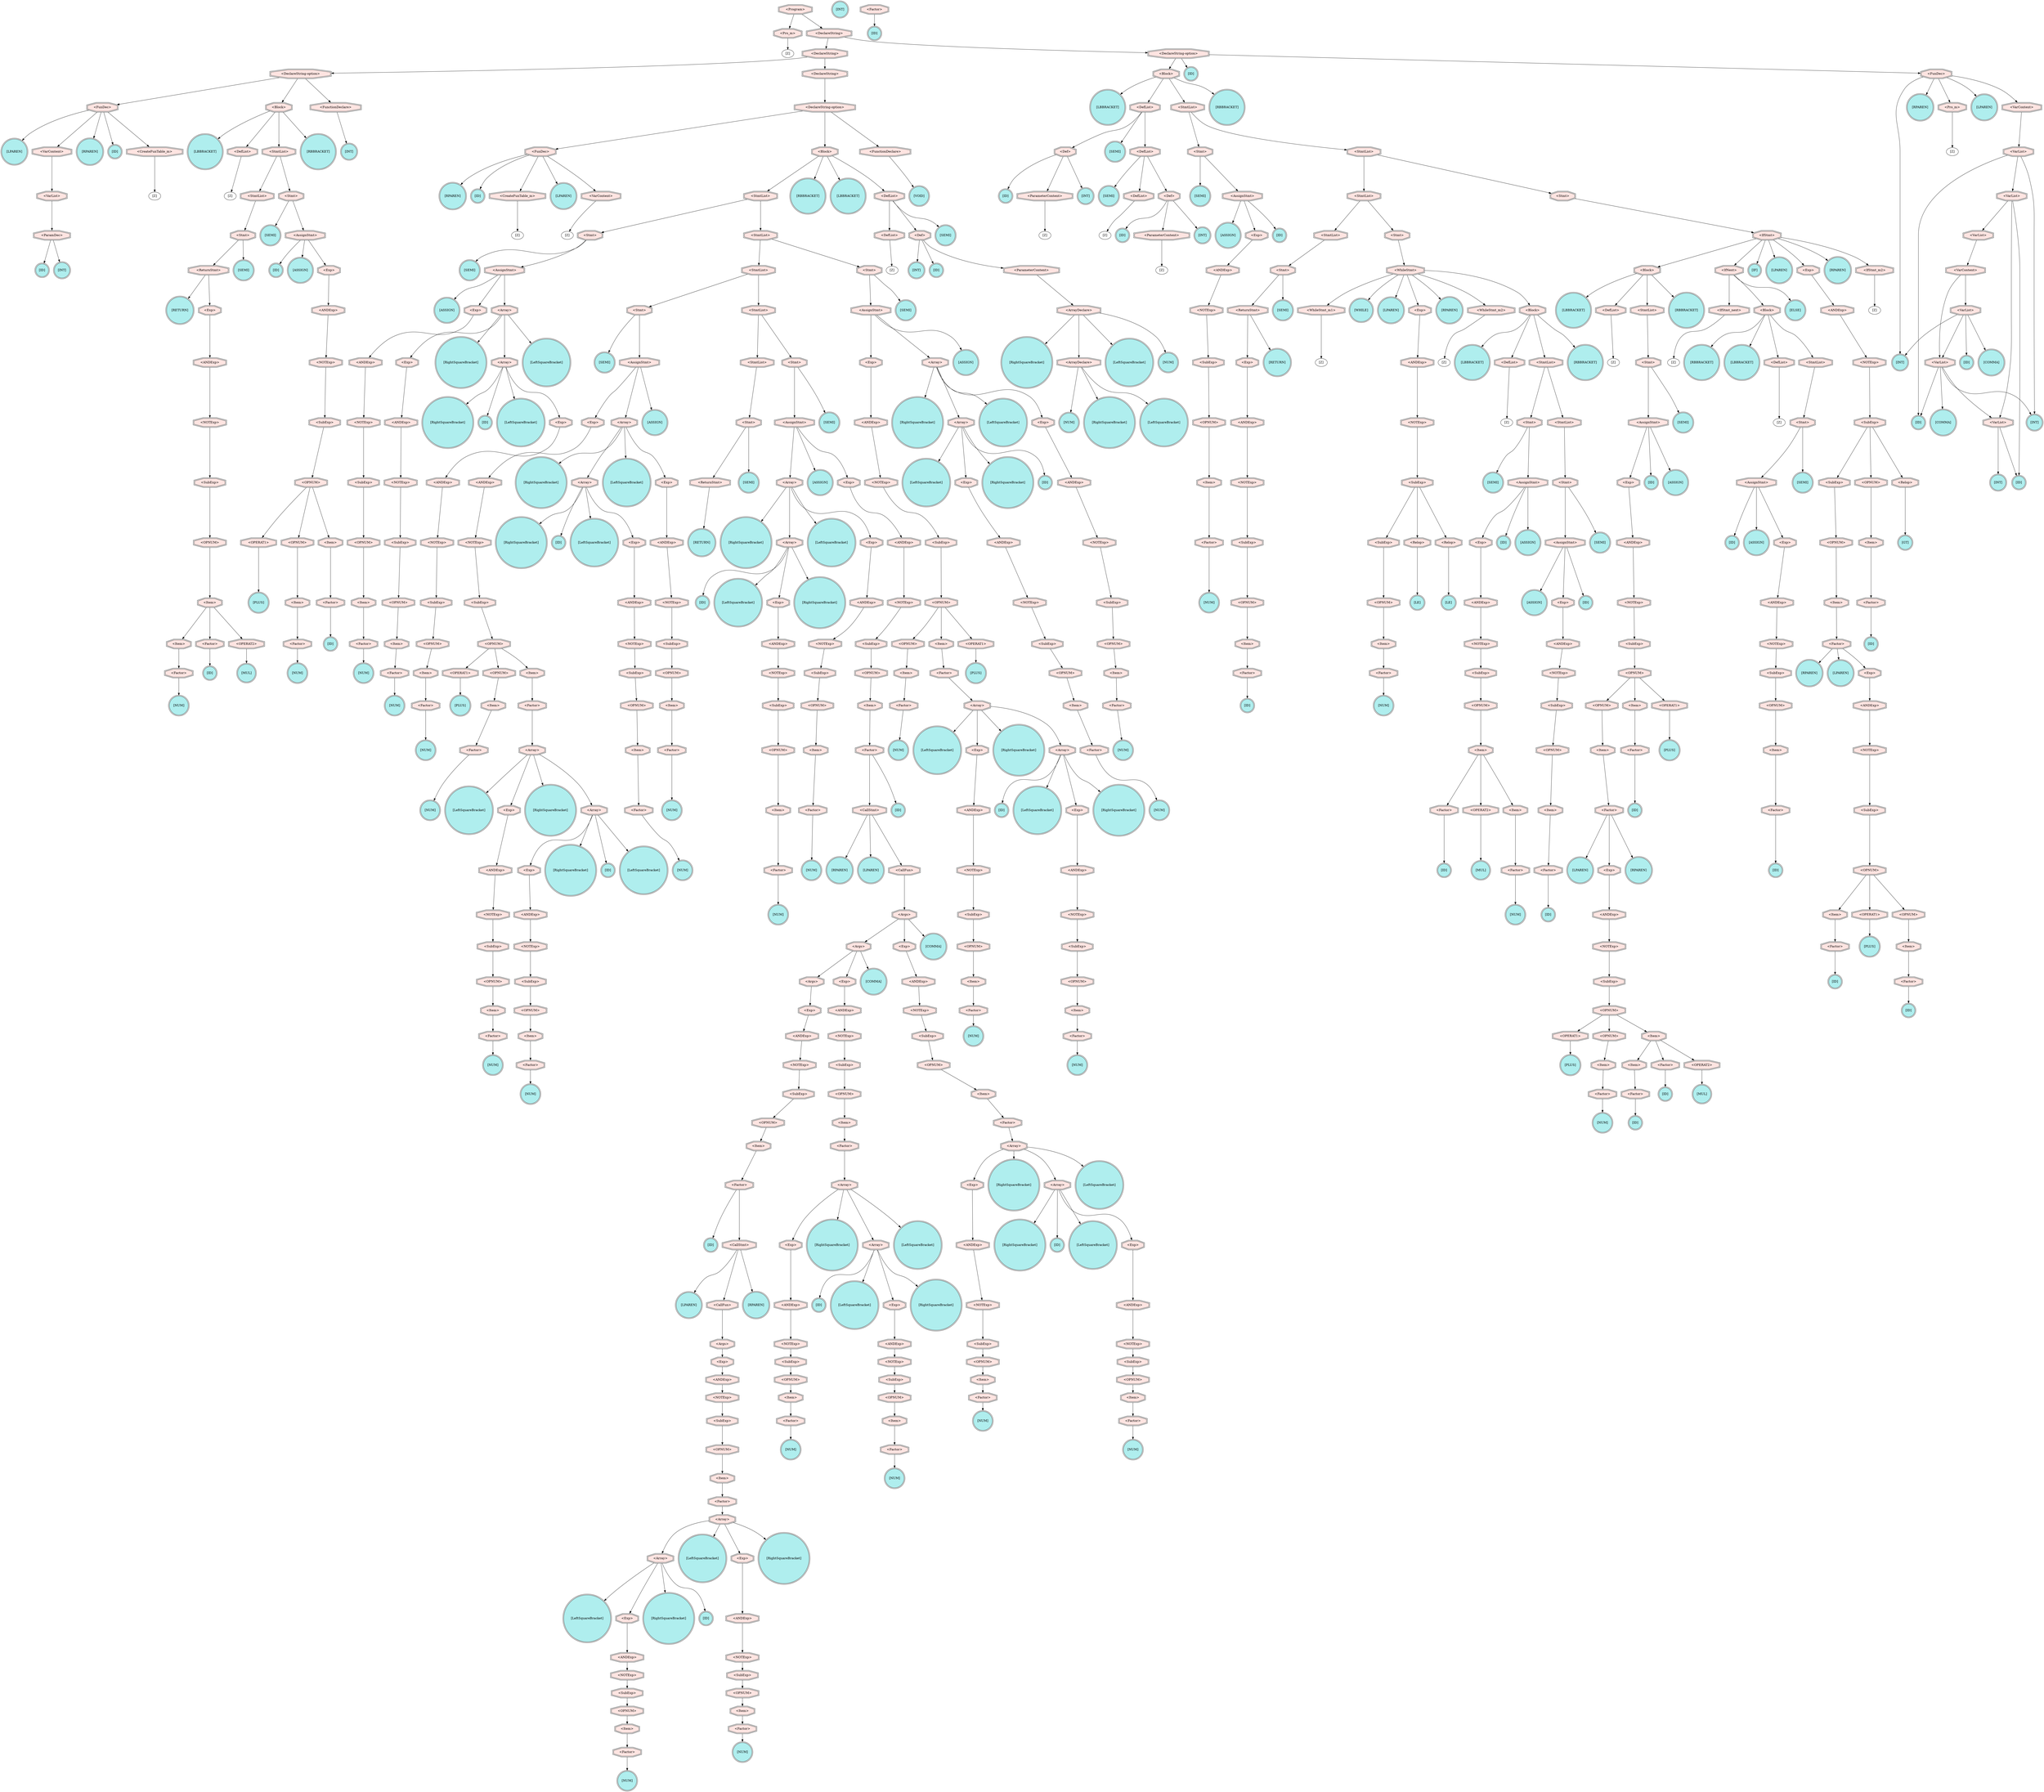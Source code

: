 digraph tree { 
v0[label="<Pro_m>",fillcolor=mistyrose,shape=doubleoctagon,style=filled];
e1[label="[Z]"];
v0-> e1;
v1[label="[INT]",fillcolor=paleturquoise,shape=doublecircle,style=filled];
v2[label="[ID]",fillcolor=paleturquoise,shape=doublecircle,style=filled];
v3[label="<Pro_m>",fillcolor=mistyrose,shape=doubleoctagon,style=filled];
e4[label="[Z]"];
v3-> e4;
v4[label="[LPAREN]",fillcolor=paleturquoise,shape=doublecircle,style=filled];
v5[label="[INT]",fillcolor=paleturquoise,shape=doublecircle,style=filled];
v6[label="[ID]",fillcolor=paleturquoise,shape=doublecircle,style=filled];
v7[label="[COMMA]",fillcolor=paleturquoise,shape=doublecircle,style=filled];
v8[label="[INT]",fillcolor=paleturquoise,shape=doublecircle,style=filled];
v9[label="[ID]",fillcolor=paleturquoise,shape=doublecircle,style=filled];
v10[label="[COMMA]",fillcolor=paleturquoise,shape=doublecircle,style=filled];
v11[label="[INT]",fillcolor=paleturquoise,shape=doublecircle,style=filled];
v12[label="[ID]",fillcolor=paleturquoise,shape=doublecircle,style=filled];
v13[label="<VarList>",fillcolor=mistyrose,shape=doubleoctagon,style=filled];
v13 -> v12;
v13 -> v11;
v14[label="<VarList>",fillcolor=mistyrose,shape=doubleoctagon,style=filled];
v14 -> v13;
v14 -> v10;
v14 -> v9;
v14 -> v8;
v15[label="<VarList>",fillcolor=mistyrose,shape=doubleoctagon,style=filled];
v15 -> v14;
v15 -> v7;
v15 -> v6;
v15 -> v5;
v16[label="<VarContent>",fillcolor=mistyrose,shape=doubleoctagon,style=filled];
v16 -> v15;
v16 -> v14;
v17[label="<VarList>",fillcolor=mistyrose,shape=doubleoctagon,style=filled];
v17 -> v16;
v18[label="<VarList>",fillcolor=mistyrose,shape=doubleoctagon,style=filled];
v18 -> v17;
v18 -> v13;
v18 -> v12;
v19[label="<VarList>",fillcolor=mistyrose,shape=doubleoctagon,style=filled];
v19 -> v18;
v19 -> v9;
v19 -> v8;
v20[label="<VarContent>",fillcolor=mistyrose,shape=doubleoctagon,style=filled];
v20 -> v19;
v21[label="[RPAREN]",fillcolor=paleturquoise,shape=doublecircle,style=filled];
v22[label="<FunDec>",fillcolor=mistyrose,shape=doubleoctagon,style=filled];
v22 -> v21;
v22 -> v20;
v22 -> v5;
v22 -> v4;
v22 -> v3;
v23[label="[LBBRACKET]",fillcolor=paleturquoise,shape=doublecircle,style=filled];
v24[label="[INT]",fillcolor=paleturquoise,shape=doublecircle,style=filled];
v25[label="[ID]",fillcolor=paleturquoise,shape=doublecircle,style=filled];
v26[label="<ParameterContent>",fillcolor=mistyrose,shape=doubleoctagon,style=filled];
e27[label="[Z]"];
v26-> e27;
v27[label="<Def>",fillcolor=mistyrose,shape=doubleoctagon,style=filled];
v27 -> v26;
v27 -> v25;
v27 -> v24;
v28[label="[SEMI]",fillcolor=paleturquoise,shape=doublecircle,style=filled];
v29[label="[INT]",fillcolor=paleturquoise,shape=doublecircle,style=filled];
v30[label="[ID]",fillcolor=paleturquoise,shape=doublecircle,style=filled];
v31[label="<ParameterContent>",fillcolor=mistyrose,shape=doubleoctagon,style=filled];
e32[label="[Z]"];
v31-> e32;
v32[label="<Def>",fillcolor=mistyrose,shape=doubleoctagon,style=filled];
v32 -> v31;
v32 -> v30;
v32 -> v29;
v33[label="[SEMI]",fillcolor=paleturquoise,shape=doublecircle,style=filled];
v34[label="<DefList>",fillcolor=mistyrose,shape=doubleoctagon,style=filled];
e35[label="[Z]"];
v34-> e35;
v35[label="<DefList>",fillcolor=mistyrose,shape=doubleoctagon,style=filled];
v35 -> v34;
v35 -> v33;
v35 -> v32;
v36[label="<DefList>",fillcolor=mistyrose,shape=doubleoctagon,style=filled];
v36 -> v35;
v36 -> v28;
v36 -> v27;
v37[label="[ID]",fillcolor=paleturquoise,shape=doublecircle,style=filled];
v38[label="[ASSIGN]",fillcolor=paleturquoise,shape=doublecircle,style=filled];
v39[label="[NUM]",fillcolor=paleturquoise,shape=doublecircle,style=filled];
v40[label="<Factor>",fillcolor=mistyrose,shape=doubleoctagon,style=filled];
v40 -> v39;
v41[label="<Item>",fillcolor=mistyrose,shape=doubleoctagon,style=filled];
v41 -> v40;
v42[label="<OPNUM>",fillcolor=mistyrose,shape=doubleoctagon,style=filled];
v42 -> v41;
v43[label="<SubExp>",fillcolor=mistyrose,shape=doubleoctagon,style=filled];
v43 -> v42;
v44[label="<NOTExp>",fillcolor=mistyrose,shape=doubleoctagon,style=filled];
v44 -> v43;
v45[label="<ANDExp>",fillcolor=mistyrose,shape=doubleoctagon,style=filled];
v45 -> v44;
v46[label="<Exp>",fillcolor=mistyrose,shape=doubleoctagon,style=filled];
v46 -> v45;
v47[label="<AssignStmt>",fillcolor=mistyrose,shape=doubleoctagon,style=filled];
v47 -> v46;
v47 -> v38;
v47 -> v37;
v48[label="[SEMI]",fillcolor=paleturquoise,shape=doublecircle,style=filled];
v49[label="<Stmt>",fillcolor=mistyrose,shape=doubleoctagon,style=filled];
v49 -> v48;
v49 -> v47;
v50[label="[IF]",fillcolor=paleturquoise,shape=doublecircle,style=filled];
v51[label="[LPAREN]",fillcolor=paleturquoise,shape=doublecircle,style=filled];
v52[label="[ID]",fillcolor=paleturquoise,shape=doublecircle,style=filled];
v53[label="<Factor>",fillcolor=mistyrose,shape=doubleoctagon,style=filled];
v53 -> v52;
v54[label="<Item>",fillcolor=mistyrose,shape=doubleoctagon,style=filled];
v54 -> v53;
v55[label="<OPNUM>",fillcolor=mistyrose,shape=doubleoctagon,style=filled];
v55 -> v54;
v56[label="[GT]",fillcolor=paleturquoise,shape=doublecircle,style=filled];
v57[label="<Relop>",fillcolor=mistyrose,shape=doubleoctagon,style=filled];
v57 -> v56;
v58[label="[LPAREN]",fillcolor=paleturquoise,shape=doublecircle,style=filled];
v59[label="[ID]",fillcolor=paleturquoise,shape=doublecircle,style=filled];
v60[label="<Factor>",fillcolor=mistyrose,shape=doubleoctagon,style=filled];
v60 -> v59;
v61[label="<Item>",fillcolor=mistyrose,shape=doubleoctagon,style=filled];
v61 -> v60;
v62[label="[PLUS]",fillcolor=paleturquoise,shape=doublecircle,style=filled];
v63[label="<OPERAT1>",fillcolor=mistyrose,shape=doubleoctagon,style=filled];
v63 -> v62;
v64[label="[ID]",fillcolor=paleturquoise,shape=doublecircle,style=filled];
v65[label="<Factor>",fillcolor=mistyrose,shape=doubleoctagon,style=filled];
v65 -> v64;
v66[label="<Item>",fillcolor=mistyrose,shape=doubleoctagon,style=filled];
v66 -> v65;
v67[label="<OPNUM>",fillcolor=mistyrose,shape=doubleoctagon,style=filled];
v67 -> v66;
v68[label="<OPNUM>",fillcolor=mistyrose,shape=doubleoctagon,style=filled];
v68 -> v67;
v68 -> v63;
v68 -> v61;
v69[label="<SubExp>",fillcolor=mistyrose,shape=doubleoctagon,style=filled];
v69 -> v68;
v70[label="<NOTExp>",fillcolor=mistyrose,shape=doubleoctagon,style=filled];
v70 -> v69;
v71[label="<ANDExp>",fillcolor=mistyrose,shape=doubleoctagon,style=filled];
v71 -> v70;
v72[label="<Exp>",fillcolor=mistyrose,shape=doubleoctagon,style=filled];
v72 -> v71;
v73[label="[RPAREN]",fillcolor=paleturquoise,shape=doublecircle,style=filled];
v74[label="<Factor>",fillcolor=mistyrose,shape=doubleoctagon,style=filled];
v74 -> v73;
v74 -> v72;
v74 -> v58;
v75[label="<Item>",fillcolor=mistyrose,shape=doubleoctagon,style=filled];
v75 -> v74;
v76[label="<OPNUM>",fillcolor=mistyrose,shape=doubleoctagon,style=filled];
v76 -> v75;
v77[label="<SubExp>",fillcolor=mistyrose,shape=doubleoctagon,style=filled];
v77 -> v76;
v78[label="<SubExp>",fillcolor=mistyrose,shape=doubleoctagon,style=filled];
v78 -> v77;
v78 -> v57;
v78 -> v55;
v79[label="<NOTExp>",fillcolor=mistyrose,shape=doubleoctagon,style=filled];
v79 -> v78;
v80[label="<ANDExp>",fillcolor=mistyrose,shape=doubleoctagon,style=filled];
v80 -> v79;
v81[label="<Exp>",fillcolor=mistyrose,shape=doubleoctagon,style=filled];
v81 -> v80;
v82[label="[RPAREN]",fillcolor=paleturquoise,shape=doublecircle,style=filled];
v83[label="<IfStmt_m2>",fillcolor=mistyrose,shape=doubleoctagon,style=filled];
e84[label="[Z]"];
v83-> e84;
v84[label="[LBBRACKET]",fillcolor=paleturquoise,shape=doublecircle,style=filled];
v85[label="<DefList>",fillcolor=mistyrose,shape=doubleoctagon,style=filled];
e86[label="[Z]"];
v85-> e86;
v86[label="[ID]",fillcolor=paleturquoise,shape=doublecircle,style=filled];
v87[label="[ASSIGN]",fillcolor=paleturquoise,shape=doublecircle,style=filled];
v88[label="[ID]",fillcolor=paleturquoise,shape=doublecircle,style=filled];
v89[label="<Factor>",fillcolor=mistyrose,shape=doubleoctagon,style=filled];
v89 -> v88;
v90[label="<Item>",fillcolor=mistyrose,shape=doubleoctagon,style=filled];
v90 -> v89;
v91[label="[PLUS]",fillcolor=paleturquoise,shape=doublecircle,style=filled];
v92[label="<OPERAT1>",fillcolor=mistyrose,shape=doubleoctagon,style=filled];
v92 -> v91;
v93[label="[LPAREN]",fillcolor=paleturquoise,shape=doublecircle,style=filled];
v94[label="[ID]",fillcolor=paleturquoise,shape=doublecircle,style=filled];
v95[label="<Factor>",fillcolor=mistyrose,shape=doubleoctagon,style=filled];
v95 -> v94;
v96[label="[MUL]",fillcolor=paleturquoise,shape=doublecircle,style=filled];
v97[label="<OPERAT2>",fillcolor=mistyrose,shape=doubleoctagon,style=filled];
v97 -> v96;
v98[label="[ID]",fillcolor=paleturquoise,shape=doublecircle,style=filled];
v99[label="<Factor>",fillcolor=mistyrose,shape=doubleoctagon,style=filled];
v99 -> v98;
v100[label="<Item>",fillcolor=mistyrose,shape=doubleoctagon,style=filled];
v100 -> v99;
v101[label="<Item>",fillcolor=mistyrose,shape=doubleoctagon,style=filled];
v101 -> v100;
v101 -> v97;
v101 -> v95;
v102[label="[PLUS]",fillcolor=paleturquoise,shape=doublecircle,style=filled];
v103[label="<OPERAT1>",fillcolor=mistyrose,shape=doubleoctagon,style=filled];
v103 -> v102;
v104[label="[NUM]",fillcolor=paleturquoise,shape=doublecircle,style=filled];
v105[label="<Factor>",fillcolor=mistyrose,shape=doubleoctagon,style=filled];
v105 -> v104;
v106[label="<Item>",fillcolor=mistyrose,shape=doubleoctagon,style=filled];
v106 -> v105;
v107[label="<OPNUM>",fillcolor=mistyrose,shape=doubleoctagon,style=filled];
v107 -> v106;
v108[label="<OPNUM>",fillcolor=mistyrose,shape=doubleoctagon,style=filled];
v108 -> v107;
v108 -> v103;
v108 -> v101;
v109[label="<SubExp>",fillcolor=mistyrose,shape=doubleoctagon,style=filled];
v109 -> v108;
v110[label="<NOTExp>",fillcolor=mistyrose,shape=doubleoctagon,style=filled];
v110 -> v109;
v111[label="<ANDExp>",fillcolor=mistyrose,shape=doubleoctagon,style=filled];
v111 -> v110;
v112[label="<Exp>",fillcolor=mistyrose,shape=doubleoctagon,style=filled];
v112 -> v111;
v113[label="[RPAREN]",fillcolor=paleturquoise,shape=doublecircle,style=filled];
v114[label="<Factor>",fillcolor=mistyrose,shape=doubleoctagon,style=filled];
v114 -> v113;
v114 -> v112;
v114 -> v93;
v115[label="<Item>",fillcolor=mistyrose,shape=doubleoctagon,style=filled];
v115 -> v114;
v116[label="<OPNUM>",fillcolor=mistyrose,shape=doubleoctagon,style=filled];
v116 -> v115;
v117[label="<OPNUM>",fillcolor=mistyrose,shape=doubleoctagon,style=filled];
v117 -> v116;
v117 -> v92;
v117 -> v90;
v118[label="<SubExp>",fillcolor=mistyrose,shape=doubleoctagon,style=filled];
v118 -> v117;
v119[label="<NOTExp>",fillcolor=mistyrose,shape=doubleoctagon,style=filled];
v119 -> v118;
v120[label="<ANDExp>",fillcolor=mistyrose,shape=doubleoctagon,style=filled];
v120 -> v119;
v121[label="<Exp>",fillcolor=mistyrose,shape=doubleoctagon,style=filled];
v121 -> v120;
v122[label="<AssignStmt>",fillcolor=mistyrose,shape=doubleoctagon,style=filled];
v122 -> v121;
v122 -> v87;
v122 -> v86;
v123[label="[SEMI]",fillcolor=paleturquoise,shape=doublecircle,style=filled];
v124[label="<Stmt>",fillcolor=mistyrose,shape=doubleoctagon,style=filled];
v124 -> v123;
v124 -> v122;
v125[label="<StmtList>",fillcolor=mistyrose,shape=doubleoctagon,style=filled];
v125 -> v124;
v126[label="[RBBRACKET]",fillcolor=paleturquoise,shape=doublecircle,style=filled];
v127[label="<Block>",fillcolor=mistyrose,shape=doubleoctagon,style=filled];
v127 -> v126;
v127 -> v125;
v127 -> v85;
v127 -> v84;
v128[label="[ELSE]",fillcolor=paleturquoise,shape=doublecircle,style=filled];
v129[label="<IfStmt_next>",fillcolor=mistyrose,shape=doubleoctagon,style=filled];
e130[label="[Z]"];
v129-> e130;
v130[label="[LBBRACKET]",fillcolor=paleturquoise,shape=doublecircle,style=filled];
v131[label="<DefList>",fillcolor=mistyrose,shape=doubleoctagon,style=filled];
e132[label="[Z]"];
v131-> e132;
v132[label="[ID]",fillcolor=paleturquoise,shape=doublecircle,style=filled];
v133[label="[ASSIGN]",fillcolor=paleturquoise,shape=doublecircle,style=filled];
v134[label="[ID]",fillcolor=paleturquoise,shape=doublecircle,style=filled];
v135[label="<Factor>",fillcolor=mistyrose,shape=doubleoctagon,style=filled];
v135 -> v134;
v136[label="<Item>",fillcolor=mistyrose,shape=doubleoctagon,style=filled];
v136 -> v135;
v137[label="<OPNUM>",fillcolor=mistyrose,shape=doubleoctagon,style=filled];
v137 -> v136;
v138[label="<SubExp>",fillcolor=mistyrose,shape=doubleoctagon,style=filled];
v138 -> v137;
v139[label="<NOTExp>",fillcolor=mistyrose,shape=doubleoctagon,style=filled];
v139 -> v138;
v140[label="<ANDExp>",fillcolor=mistyrose,shape=doubleoctagon,style=filled];
v140 -> v139;
v141[label="<Exp>",fillcolor=mistyrose,shape=doubleoctagon,style=filled];
v141 -> v140;
v142[label="<AssignStmt>",fillcolor=mistyrose,shape=doubleoctagon,style=filled];
v142 -> v141;
v142 -> v133;
v142 -> v132;
v143[label="[SEMI]",fillcolor=paleturquoise,shape=doublecircle,style=filled];
v144[label="<Stmt>",fillcolor=mistyrose,shape=doubleoctagon,style=filled];
v144 -> v143;
v144 -> v142;
v145[label="<StmtList>",fillcolor=mistyrose,shape=doubleoctagon,style=filled];
v145 -> v144;
v146[label="[RBBRACKET]",fillcolor=paleturquoise,shape=doublecircle,style=filled];
v147[label="<Block>",fillcolor=mistyrose,shape=doubleoctagon,style=filled];
v147 -> v146;
v147 -> v145;
v147 -> v131;
v147 -> v130;
v148[label="<IfNext>",fillcolor=mistyrose,shape=doubleoctagon,style=filled];
v148 -> v147;
v148 -> v129;
v148 -> v128;
v149[label="<IfStmt>",fillcolor=mistyrose,shape=doubleoctagon,style=filled];
v149 -> v148;
v149 -> v127;
v149 -> v83;
v149 -> v82;
v149 -> v81;
v149 -> v51;
v149 -> v50;
v150[label="<Stmt>",fillcolor=mistyrose,shape=doubleoctagon,style=filled];
v150 -> v149;
v151[label="<WhileStmt_m1>",fillcolor=mistyrose,shape=doubleoctagon,style=filled];
e152[label="[Z]"];
v151-> e152;
v152[label="[WHILE]",fillcolor=paleturquoise,shape=doublecircle,style=filled];
v153[label="[LPAREN]",fillcolor=paleturquoise,shape=doublecircle,style=filled];
v154[label="[ID]",fillcolor=paleturquoise,shape=doublecircle,style=filled];
v155[label="<Factor>",fillcolor=mistyrose,shape=doubleoctagon,style=filled];
v155 -> v154;
v156[label="[LE]",fillcolor=paleturquoise,shape=doublecircle,style=filled];
v157[label="<Relop>",fillcolor=mistyrose,shape=doubleoctagon,style=filled];
v157 -> v156;
v158[label="[LE]",fillcolor=paleturquoise,shape=doublecircle,style=filled];
v159[label="<Relop>",fillcolor=mistyrose,shape=doubleoctagon,style=filled];
v159 -> v158;
v160[label="[NUM]",fillcolor=paleturquoise,shape=doublecircle,style=filled];
v161[label="<Factor>",fillcolor=mistyrose,shape=doubleoctagon,style=filled];
v161 -> v160;
v162[label="<Item>",fillcolor=mistyrose,shape=doubleoctagon,style=filled];
v162 -> v161;
v163[label="<OPNUM>",fillcolor=mistyrose,shape=doubleoctagon,style=filled];
v163 -> v162;
v164[label="<SubExp>",fillcolor=mistyrose,shape=doubleoctagon,style=filled];
v164 -> v163;
v165[label="<SubExp>",fillcolor=mistyrose,shape=doubleoctagon,style=filled];
v165 -> v164;
v165 -> v159;
v165 -> v157;
v166[label="<NOTExp>",fillcolor=mistyrose,shape=doubleoctagon,style=filled];
v166 -> v165;
v167[label="<ANDExp>",fillcolor=mistyrose,shape=doubleoctagon,style=filled];
v167 -> v166;
v168[label="<Exp>",fillcolor=mistyrose,shape=doubleoctagon,style=filled];
v168 -> v167;
v169[label="[RPAREN]",fillcolor=paleturquoise,shape=doublecircle,style=filled];
v170[label="<WhileStmt_m2>",fillcolor=mistyrose,shape=doubleoctagon,style=filled];
e171[label="[Z]"];
v170-> e171;
v171[label="[LBBRACKET]",fillcolor=paleturquoise,shape=doublecircle,style=filled];
v172[label="<DefList>",fillcolor=mistyrose,shape=doubleoctagon,style=filled];
e173[label="[Z]"];
v172-> e173;
v173[label="[ID]",fillcolor=paleturquoise,shape=doublecircle,style=filled];
v174[label="[ASSIGN]",fillcolor=paleturquoise,shape=doublecircle,style=filled];
v175[label="[ID]",fillcolor=paleturquoise,shape=doublecircle,style=filled];
v176[label="<Factor>",fillcolor=mistyrose,shape=doubleoctagon,style=filled];
v176 -> v175;
v177[label="[MUL]",fillcolor=paleturquoise,shape=doublecircle,style=filled];
v178[label="<OPERAT2>",fillcolor=mistyrose,shape=doubleoctagon,style=filled];
v178 -> v177;
v179[label="[NUM]",fillcolor=paleturquoise,shape=doublecircle,style=filled];
v180[label="<Factor>",fillcolor=mistyrose,shape=doubleoctagon,style=filled];
v180 -> v179;
v181[label="<Item>",fillcolor=mistyrose,shape=doubleoctagon,style=filled];
v181 -> v180;
v182[label="<Item>",fillcolor=mistyrose,shape=doubleoctagon,style=filled];
v182 -> v181;
v182 -> v178;
v182 -> v176;
v183[label="<OPNUM>",fillcolor=mistyrose,shape=doubleoctagon,style=filled];
v183 -> v182;
v184[label="<SubExp>",fillcolor=mistyrose,shape=doubleoctagon,style=filled];
v184 -> v183;
v185[label="<NOTExp>",fillcolor=mistyrose,shape=doubleoctagon,style=filled];
v185 -> v184;
v186[label="<ANDExp>",fillcolor=mistyrose,shape=doubleoctagon,style=filled];
v186 -> v185;
v187[label="<Exp>",fillcolor=mistyrose,shape=doubleoctagon,style=filled];
v187 -> v186;
v188[label="<AssignStmt>",fillcolor=mistyrose,shape=doubleoctagon,style=filled];
v188 -> v187;
v188 -> v174;
v188 -> v173;
v189[label="[SEMI]",fillcolor=paleturquoise,shape=doublecircle,style=filled];
v190[label="<Stmt>",fillcolor=mistyrose,shape=doubleoctagon,style=filled];
v190 -> v189;
v190 -> v188;
v191[label="[ID]",fillcolor=paleturquoise,shape=doublecircle,style=filled];
v192[label="[ASSIGN]",fillcolor=paleturquoise,shape=doublecircle,style=filled];
v193[label="[ID]",fillcolor=paleturquoise,shape=doublecircle,style=filled];
v194[label="<Factor>",fillcolor=mistyrose,shape=doubleoctagon,style=filled];
v194 -> v193;
v195[label="<Item>",fillcolor=mistyrose,shape=doubleoctagon,style=filled];
v195 -> v194;
v196[label="<OPNUM>",fillcolor=mistyrose,shape=doubleoctagon,style=filled];
v196 -> v195;
v197[label="<SubExp>",fillcolor=mistyrose,shape=doubleoctagon,style=filled];
v197 -> v196;
v198[label="<NOTExp>",fillcolor=mistyrose,shape=doubleoctagon,style=filled];
v198 -> v197;
v199[label="<ANDExp>",fillcolor=mistyrose,shape=doubleoctagon,style=filled];
v199 -> v198;
v200[label="<Exp>",fillcolor=mistyrose,shape=doubleoctagon,style=filled];
v200 -> v199;
v201[label="<AssignStmt>",fillcolor=mistyrose,shape=doubleoctagon,style=filled];
v201 -> v200;
v201 -> v192;
v201 -> v191;
v202[label="[SEMI]",fillcolor=paleturquoise,shape=doublecircle,style=filled];
v203[label="<Stmt>",fillcolor=mistyrose,shape=doubleoctagon,style=filled];
v203 -> v202;
v203 -> v201;
v204[label="<StmtList>",fillcolor=mistyrose,shape=doubleoctagon,style=filled];
v204 -> v203;
v205[label="<StmtList>",fillcolor=mistyrose,shape=doubleoctagon,style=filled];
v205 -> v204;
v205 -> v190;
v206[label="[RBBRACKET]",fillcolor=paleturquoise,shape=doublecircle,style=filled];
v207[label="<Block>",fillcolor=mistyrose,shape=doubleoctagon,style=filled];
v207 -> v206;
v207 -> v205;
v207 -> v172;
v207 -> v171;
v208[label="<WhileStmt>",fillcolor=mistyrose,shape=doubleoctagon,style=filled];
v208 -> v207;
v208 -> v170;
v208 -> v169;
v208 -> v168;
v208 -> v153;
v208 -> v152;
v208 -> v151;
v209[label="<Stmt>",fillcolor=mistyrose,shape=doubleoctagon,style=filled];
v209 -> v208;
v210[label="[RETURN]",fillcolor=paleturquoise,shape=doublecircle,style=filled];
v211[label="[ID]",fillcolor=paleturquoise,shape=doublecircle,style=filled];
v212[label="<Factor>",fillcolor=mistyrose,shape=doubleoctagon,style=filled];
v212 -> v211;
v213[label="<Item>",fillcolor=mistyrose,shape=doubleoctagon,style=filled];
v213 -> v212;
v214[label="<OPNUM>",fillcolor=mistyrose,shape=doubleoctagon,style=filled];
v214 -> v213;
v215[label="<SubExp>",fillcolor=mistyrose,shape=doubleoctagon,style=filled];
v215 -> v214;
v216[label="<NOTExp>",fillcolor=mistyrose,shape=doubleoctagon,style=filled];
v216 -> v215;
v217[label="<ANDExp>",fillcolor=mistyrose,shape=doubleoctagon,style=filled];
v217 -> v216;
v218[label="<Exp>",fillcolor=mistyrose,shape=doubleoctagon,style=filled];
v218 -> v217;
v219[label="<ReturnStmt>",fillcolor=mistyrose,shape=doubleoctagon,style=filled];
v219 -> v218;
v219 -> v210;
v220[label="[SEMI]",fillcolor=paleturquoise,shape=doublecircle,style=filled];
v221[label="<Stmt>",fillcolor=mistyrose,shape=doubleoctagon,style=filled];
v221 -> v220;
v221 -> v219;
v222[label="<StmtList>",fillcolor=mistyrose,shape=doubleoctagon,style=filled];
v222 -> v221;
v223[label="<StmtList>",fillcolor=mistyrose,shape=doubleoctagon,style=filled];
v223 -> v222;
v223 -> v209;
v224[label="<StmtList>",fillcolor=mistyrose,shape=doubleoctagon,style=filled];
v224 -> v223;
v224 -> v150;
v225[label="<StmtList>",fillcolor=mistyrose,shape=doubleoctagon,style=filled];
v225 -> v224;
v225 -> v49;
v226[label="[RBBRACKET]",fillcolor=paleturquoise,shape=doublecircle,style=filled];
v227[label="<Block>",fillcolor=mistyrose,shape=doubleoctagon,style=filled];
v227 -> v226;
v227 -> v225;
v227 -> v36;
v227 -> v23;
v228[label="<DeclareString-option>",fillcolor=mistyrose,shape=doubleoctagon,style=filled];
v228 -> v227;
v228 -> v22;
v228 -> v2;
v229[label="[INT]",fillcolor=paleturquoise,shape=doublecircle,style=filled];
v230[label="<FunctionDeclare>",fillcolor=mistyrose,shape=doubleoctagon,style=filled];
v230 -> v229;
v231[label="[ID]",fillcolor=paleturquoise,shape=doublecircle,style=filled];
v232[label="<CreateFunTable_m>",fillcolor=mistyrose,shape=doubleoctagon,style=filled];
e233[label="[Z]"];
v232-> e233;
v233[label="[LPAREN]",fillcolor=paleturquoise,shape=doublecircle,style=filled];
v234[label="[INT]",fillcolor=paleturquoise,shape=doublecircle,style=filled];
v235[label="[ID]",fillcolor=paleturquoise,shape=doublecircle,style=filled];
v236[label="<ParamDec>",fillcolor=mistyrose,shape=doubleoctagon,style=filled];
v236 -> v235;
v236 -> v234;
v237[label="<VarList>",fillcolor=mistyrose,shape=doubleoctagon,style=filled];
v237 -> v236;
v238[label="<VarContent>",fillcolor=mistyrose,shape=doubleoctagon,style=filled];
v238 -> v237;
v239[label="[RPAREN]",fillcolor=paleturquoise,shape=doublecircle,style=filled];
v240[label="<FunDec>",fillcolor=mistyrose,shape=doubleoctagon,style=filled];
v240 -> v239;
v240 -> v238;
v240 -> v233;
v240 -> v232;
v240 -> v231;
v241[label="[LBBRACKET]",fillcolor=paleturquoise,shape=doublecircle,style=filled];
v242[label="<DefList>",fillcolor=mistyrose,shape=doubleoctagon,style=filled];
e243[label="[Z]"];
v242-> e243;
v243[label="[ID]",fillcolor=paleturquoise,shape=doublecircle,style=filled];
v244[label="[ASSIGN]",fillcolor=paleturquoise,shape=doublecircle,style=filled];
v245[label="[ID]",fillcolor=paleturquoise,shape=doublecircle,style=filled];
v246[label="<Factor>",fillcolor=mistyrose,shape=doubleoctagon,style=filled];
v246 -> v245;
v247[label="<Item>",fillcolor=mistyrose,shape=doubleoctagon,style=filled];
v247 -> v246;
v248[label="[PLUS]",fillcolor=paleturquoise,shape=doublecircle,style=filled];
v249[label="<OPERAT1>",fillcolor=mistyrose,shape=doubleoctagon,style=filled];
v249 -> v248;
v250[label="[NUM]",fillcolor=paleturquoise,shape=doublecircle,style=filled];
v251[label="<Factor>",fillcolor=mistyrose,shape=doubleoctagon,style=filled];
v251 -> v250;
v252[label="<Item>",fillcolor=mistyrose,shape=doubleoctagon,style=filled];
v252 -> v251;
v253[label="<OPNUM>",fillcolor=mistyrose,shape=doubleoctagon,style=filled];
v253 -> v252;
v254[label="<OPNUM>",fillcolor=mistyrose,shape=doubleoctagon,style=filled];
v254 -> v253;
v254 -> v249;
v254 -> v247;
v255[label="<SubExp>",fillcolor=mistyrose,shape=doubleoctagon,style=filled];
v255 -> v254;
v256[label="<NOTExp>",fillcolor=mistyrose,shape=doubleoctagon,style=filled];
v256 -> v255;
v257[label="<ANDExp>",fillcolor=mistyrose,shape=doubleoctagon,style=filled];
v257 -> v256;
v258[label="<Exp>",fillcolor=mistyrose,shape=doubleoctagon,style=filled];
v258 -> v257;
v259[label="<AssignStmt>",fillcolor=mistyrose,shape=doubleoctagon,style=filled];
v259 -> v258;
v259 -> v244;
v259 -> v243;
v260[label="[SEMI]",fillcolor=paleturquoise,shape=doublecircle,style=filled];
v261[label="<Stmt>",fillcolor=mistyrose,shape=doubleoctagon,style=filled];
v261 -> v260;
v261 -> v259;
v262[label="[RETURN]",fillcolor=paleturquoise,shape=doublecircle,style=filled];
v263[label="[ID]",fillcolor=paleturquoise,shape=doublecircle,style=filled];
v264[label="<Factor>",fillcolor=mistyrose,shape=doubleoctagon,style=filled];
v264 -> v263;
v265[label="[MUL]",fillcolor=paleturquoise,shape=doublecircle,style=filled];
v266[label="<OPERAT2>",fillcolor=mistyrose,shape=doubleoctagon,style=filled];
v266 -> v265;
v267[label="[NUM]",fillcolor=paleturquoise,shape=doublecircle,style=filled];
v268[label="<Factor>",fillcolor=mistyrose,shape=doubleoctagon,style=filled];
v268 -> v267;
v269[label="<Item>",fillcolor=mistyrose,shape=doubleoctagon,style=filled];
v269 -> v268;
v270[label="<Item>",fillcolor=mistyrose,shape=doubleoctagon,style=filled];
v270 -> v269;
v270 -> v266;
v270 -> v264;
v271[label="<OPNUM>",fillcolor=mistyrose,shape=doubleoctagon,style=filled];
v271 -> v270;
v272[label="<SubExp>",fillcolor=mistyrose,shape=doubleoctagon,style=filled];
v272 -> v271;
v273[label="<NOTExp>",fillcolor=mistyrose,shape=doubleoctagon,style=filled];
v273 -> v272;
v274[label="<ANDExp>",fillcolor=mistyrose,shape=doubleoctagon,style=filled];
v274 -> v273;
v275[label="<Exp>",fillcolor=mistyrose,shape=doubleoctagon,style=filled];
v275 -> v274;
v276[label="<ReturnStmt>",fillcolor=mistyrose,shape=doubleoctagon,style=filled];
v276 -> v275;
v276 -> v262;
v277[label="[SEMI]",fillcolor=paleturquoise,shape=doublecircle,style=filled];
v278[label="<Stmt>",fillcolor=mistyrose,shape=doubleoctagon,style=filled];
v278 -> v277;
v278 -> v276;
v279[label="<StmtList>",fillcolor=mistyrose,shape=doubleoctagon,style=filled];
v279 -> v278;
v280[label="<StmtList>",fillcolor=mistyrose,shape=doubleoctagon,style=filled];
v280 -> v279;
v280 -> v261;
v281[label="[RBBRACKET]",fillcolor=paleturquoise,shape=doublecircle,style=filled];
v282[label="<Block>",fillcolor=mistyrose,shape=doubleoctagon,style=filled];
v282 -> v281;
v282 -> v280;
v282 -> v242;
v282 -> v241;
v283[label="<DeclareString-option>",fillcolor=mistyrose,shape=doubleoctagon,style=filled];
v283 -> v282;
v283 -> v240;
v283 -> v230;
v284[label="[VOID]",fillcolor=paleturquoise,shape=doublecircle,style=filled];
v285[label="<FunctionDeclare>",fillcolor=mistyrose,shape=doubleoctagon,style=filled];
v285 -> v284;
v286[label="[ID]",fillcolor=paleturquoise,shape=doublecircle,style=filled];
v287[label="<CreateFunTable_m>",fillcolor=mistyrose,shape=doubleoctagon,style=filled];
e288[label="[Z]"];
v287-> e288;
v288[label="[LPAREN]",fillcolor=paleturquoise,shape=doublecircle,style=filled];
v289[label="<VarContent>",fillcolor=mistyrose,shape=doubleoctagon,style=filled];
e290[label="[Z]"];
v289-> e290;
v290[label="[RPAREN]",fillcolor=paleturquoise,shape=doublecircle,style=filled];
v291[label="<FunDec>",fillcolor=mistyrose,shape=doubleoctagon,style=filled];
v291 -> v290;
v291 -> v289;
v291 -> v288;
v291 -> v287;
v291 -> v286;
v292[label="[LBBRACKET]",fillcolor=paleturquoise,shape=doublecircle,style=filled];
v293[label="[INT]",fillcolor=paleturquoise,shape=doublecircle,style=filled];
v294[label="[ID]",fillcolor=paleturquoise,shape=doublecircle,style=filled];
v295[label="[LeftSquareBracket]",fillcolor=paleturquoise,shape=doublecircle,style=filled];
v296[label="[NUM]",fillcolor=paleturquoise,shape=doublecircle,style=filled];
v297[label="[RightSquareBracket]",fillcolor=paleturquoise,shape=doublecircle,style=filled];
v298[label="[LeftSquareBracket]",fillcolor=paleturquoise,shape=doublecircle,style=filled];
v299[label="[NUM]",fillcolor=paleturquoise,shape=doublecircle,style=filled];
v300[label="[RightSquareBracket]",fillcolor=paleturquoise,shape=doublecircle,style=filled];
v301[label="<ArrayDeclare>",fillcolor=mistyrose,shape=doubleoctagon,style=filled];
v301 -> v300;
v301 -> v299;
v301 -> v298;
v302[label="<ArrayDeclare>",fillcolor=mistyrose,shape=doubleoctagon,style=filled];
v302 -> v301;
v302 -> v297;
v302 -> v296;
v302 -> v295;
v303[label="<ParameterContent>",fillcolor=mistyrose,shape=doubleoctagon,style=filled];
v303 -> v302;
v304[label="<Def>",fillcolor=mistyrose,shape=doubleoctagon,style=filled];
v304 -> v303;
v304 -> v294;
v304 -> v293;
v305[label="[SEMI]",fillcolor=paleturquoise,shape=doublecircle,style=filled];
v306[label="<DefList>",fillcolor=mistyrose,shape=doubleoctagon,style=filled];
e307[label="[Z]"];
v306-> e307;
v307[label="<DefList>",fillcolor=mistyrose,shape=doubleoctagon,style=filled];
v307 -> v306;
v307 -> v305;
v307 -> v304;
v308[label="[ID]",fillcolor=paleturquoise,shape=doublecircle,style=filled];
v309[label="[LeftSquareBracket]",fillcolor=paleturquoise,shape=doublecircle,style=filled];
v310[label="[NUM]",fillcolor=paleturquoise,shape=doublecircle,style=filled];
v311[label="<Factor>",fillcolor=mistyrose,shape=doubleoctagon,style=filled];
v311 -> v310;
v312[label="<Item>",fillcolor=mistyrose,shape=doubleoctagon,style=filled];
v312 -> v311;
v313[label="<OPNUM>",fillcolor=mistyrose,shape=doubleoctagon,style=filled];
v313 -> v312;
v314[label="<SubExp>",fillcolor=mistyrose,shape=doubleoctagon,style=filled];
v314 -> v313;
v315[label="<NOTExp>",fillcolor=mistyrose,shape=doubleoctagon,style=filled];
v315 -> v314;
v316[label="<ANDExp>",fillcolor=mistyrose,shape=doubleoctagon,style=filled];
v316 -> v315;
v317[label="<Exp>",fillcolor=mistyrose,shape=doubleoctagon,style=filled];
v317 -> v316;
v318[label="[RightSquareBracket]",fillcolor=paleturquoise,shape=doublecircle,style=filled];
v319[label="<Array>",fillcolor=mistyrose,shape=doubleoctagon,style=filled];
v319 -> v318;
v319 -> v317;
v319 -> v309;
v319 -> v308;
v320[label="[LeftSquareBracket]",fillcolor=paleturquoise,shape=doublecircle,style=filled];
v321[label="[NUM]",fillcolor=paleturquoise,shape=doublecircle,style=filled];
v322[label="<Factor>",fillcolor=mistyrose,shape=doubleoctagon,style=filled];
v322 -> v321;
v323[label="<Item>",fillcolor=mistyrose,shape=doubleoctagon,style=filled];
v323 -> v322;
v324[label="<OPNUM>",fillcolor=mistyrose,shape=doubleoctagon,style=filled];
v324 -> v323;
v325[label="<SubExp>",fillcolor=mistyrose,shape=doubleoctagon,style=filled];
v325 -> v324;
v326[label="<NOTExp>",fillcolor=mistyrose,shape=doubleoctagon,style=filled];
v326 -> v325;
v327[label="<ANDExp>",fillcolor=mistyrose,shape=doubleoctagon,style=filled];
v327 -> v326;
v328[label="<Exp>",fillcolor=mistyrose,shape=doubleoctagon,style=filled];
v328 -> v327;
v329[label="[RightSquareBracket]",fillcolor=paleturquoise,shape=doublecircle,style=filled];
v330[label="<Array>",fillcolor=mistyrose,shape=doubleoctagon,style=filled];
v330 -> v329;
v330 -> v328;
v330 -> v320;
v330 -> v319;
v331[label="[ASSIGN]",fillcolor=paleturquoise,shape=doublecircle,style=filled];
v332[label="[NUM]",fillcolor=paleturquoise,shape=doublecircle,style=filled];
v333[label="<Factor>",fillcolor=mistyrose,shape=doubleoctagon,style=filled];
v333 -> v332;
v334[label="<Item>",fillcolor=mistyrose,shape=doubleoctagon,style=filled];
v334 -> v333;
v335[label="<OPNUM>",fillcolor=mistyrose,shape=doubleoctagon,style=filled];
v335 -> v334;
v336[label="<SubExp>",fillcolor=mistyrose,shape=doubleoctagon,style=filled];
v336 -> v335;
v337[label="<NOTExp>",fillcolor=mistyrose,shape=doubleoctagon,style=filled];
v337 -> v336;
v338[label="<ANDExp>",fillcolor=mistyrose,shape=doubleoctagon,style=filled];
v338 -> v337;
v339[label="<Exp>",fillcolor=mistyrose,shape=doubleoctagon,style=filled];
v339 -> v338;
v340[label="<AssignStmt>",fillcolor=mistyrose,shape=doubleoctagon,style=filled];
v340 -> v339;
v340 -> v331;
v340 -> v330;
v341[label="[SEMI]",fillcolor=paleturquoise,shape=doublecircle,style=filled];
v342[label="<Stmt>",fillcolor=mistyrose,shape=doubleoctagon,style=filled];
v342 -> v341;
v342 -> v340;
v343[label="[ID]",fillcolor=paleturquoise,shape=doublecircle,style=filled];
v344[label="[LeftSquareBracket]",fillcolor=paleturquoise,shape=doublecircle,style=filled];
v345[label="[NUM]",fillcolor=paleturquoise,shape=doublecircle,style=filled];
v346[label="<Factor>",fillcolor=mistyrose,shape=doubleoctagon,style=filled];
v346 -> v345;
v347[label="<Item>",fillcolor=mistyrose,shape=doubleoctagon,style=filled];
v347 -> v346;
v348[label="<OPNUM>",fillcolor=mistyrose,shape=doubleoctagon,style=filled];
v348 -> v347;
v349[label="<SubExp>",fillcolor=mistyrose,shape=doubleoctagon,style=filled];
v349 -> v348;
v350[label="<NOTExp>",fillcolor=mistyrose,shape=doubleoctagon,style=filled];
v350 -> v349;
v351[label="<ANDExp>",fillcolor=mistyrose,shape=doubleoctagon,style=filled];
v351 -> v350;
v352[label="<Exp>",fillcolor=mistyrose,shape=doubleoctagon,style=filled];
v352 -> v351;
v353[label="[RightSquareBracket]",fillcolor=paleturquoise,shape=doublecircle,style=filled];
v354[label="<Array>",fillcolor=mistyrose,shape=doubleoctagon,style=filled];
v354 -> v353;
v354 -> v352;
v354 -> v344;
v354 -> v343;
v355[label="[LeftSquareBracket]",fillcolor=paleturquoise,shape=doublecircle,style=filled];
v356[label="[NUM]",fillcolor=paleturquoise,shape=doublecircle,style=filled];
v357[label="<Factor>",fillcolor=mistyrose,shape=doubleoctagon,style=filled];
v357 -> v356;
v358[label="<Item>",fillcolor=mistyrose,shape=doubleoctagon,style=filled];
v358 -> v357;
v359[label="<OPNUM>",fillcolor=mistyrose,shape=doubleoctagon,style=filled];
v359 -> v358;
v360[label="<SubExp>",fillcolor=mistyrose,shape=doubleoctagon,style=filled];
v360 -> v359;
v361[label="<NOTExp>",fillcolor=mistyrose,shape=doubleoctagon,style=filled];
v361 -> v360;
v362[label="<ANDExp>",fillcolor=mistyrose,shape=doubleoctagon,style=filled];
v362 -> v361;
v363[label="<Exp>",fillcolor=mistyrose,shape=doubleoctagon,style=filled];
v363 -> v362;
v364[label="[RightSquareBracket]",fillcolor=paleturquoise,shape=doublecircle,style=filled];
v365[label="<Array>",fillcolor=mistyrose,shape=doubleoctagon,style=filled];
v365 -> v364;
v365 -> v363;
v365 -> v355;
v365 -> v354;
v366[label="[ASSIGN]",fillcolor=paleturquoise,shape=doublecircle,style=filled];
v367[label="[ID]",fillcolor=paleturquoise,shape=doublecircle,style=filled];
v368[label="[LeftSquareBracket]",fillcolor=paleturquoise,shape=doublecircle,style=filled];
v369[label="[NUM]",fillcolor=paleturquoise,shape=doublecircle,style=filled];
v370[label="<Factor>",fillcolor=mistyrose,shape=doubleoctagon,style=filled];
v370 -> v369;
v371[label="<Item>",fillcolor=mistyrose,shape=doubleoctagon,style=filled];
v371 -> v370;
v372[label="<OPNUM>",fillcolor=mistyrose,shape=doubleoctagon,style=filled];
v372 -> v371;
v373[label="<SubExp>",fillcolor=mistyrose,shape=doubleoctagon,style=filled];
v373 -> v372;
v374[label="<NOTExp>",fillcolor=mistyrose,shape=doubleoctagon,style=filled];
v374 -> v373;
v375[label="<ANDExp>",fillcolor=mistyrose,shape=doubleoctagon,style=filled];
v375 -> v374;
v376[label="<Exp>",fillcolor=mistyrose,shape=doubleoctagon,style=filled];
v376 -> v375;
v377[label="[RightSquareBracket]",fillcolor=paleturquoise,shape=doublecircle,style=filled];
v378[label="<Array>",fillcolor=mistyrose,shape=doubleoctagon,style=filled];
v378 -> v377;
v378 -> v376;
v378 -> v368;
v378 -> v367;
v379[label="[LeftSquareBracket]",fillcolor=paleturquoise,shape=doublecircle,style=filled];
v380[label="[NUM]",fillcolor=paleturquoise,shape=doublecircle,style=filled];
v381[label="<Factor>",fillcolor=mistyrose,shape=doubleoctagon,style=filled];
v381 -> v380;
v382[label="<Item>",fillcolor=mistyrose,shape=doubleoctagon,style=filled];
v382 -> v381;
v383[label="<OPNUM>",fillcolor=mistyrose,shape=doubleoctagon,style=filled];
v383 -> v382;
v384[label="<SubExp>",fillcolor=mistyrose,shape=doubleoctagon,style=filled];
v384 -> v383;
v385[label="<NOTExp>",fillcolor=mistyrose,shape=doubleoctagon,style=filled];
v385 -> v384;
v386[label="<ANDExp>",fillcolor=mistyrose,shape=doubleoctagon,style=filled];
v386 -> v385;
v387[label="<Exp>",fillcolor=mistyrose,shape=doubleoctagon,style=filled];
v387 -> v386;
v388[label="[RightSquareBracket]",fillcolor=paleturquoise,shape=doublecircle,style=filled];
v389[label="<Array>",fillcolor=mistyrose,shape=doubleoctagon,style=filled];
v389 -> v388;
v389 -> v387;
v389 -> v379;
v389 -> v378;
v390[label="<Factor>",fillcolor=mistyrose,shape=doubleoctagon,style=filled];
v390 -> v389;
v391[label="<Item>",fillcolor=mistyrose,shape=doubleoctagon,style=filled];
v391 -> v390;
v392[label="[PLUS]",fillcolor=paleturquoise,shape=doublecircle,style=filled];
v393[label="<OPERAT1>",fillcolor=mistyrose,shape=doubleoctagon,style=filled];
v393 -> v392;
v394[label="[NUM]",fillcolor=paleturquoise,shape=doublecircle,style=filled];
v395[label="<Factor>",fillcolor=mistyrose,shape=doubleoctagon,style=filled];
v395 -> v394;
v396[label="<Item>",fillcolor=mistyrose,shape=doubleoctagon,style=filled];
v396 -> v395;
v397[label="<OPNUM>",fillcolor=mistyrose,shape=doubleoctagon,style=filled];
v397 -> v396;
v398[label="<OPNUM>",fillcolor=mistyrose,shape=doubleoctagon,style=filled];
v398 -> v397;
v398 -> v393;
v398 -> v391;
v399[label="<SubExp>",fillcolor=mistyrose,shape=doubleoctagon,style=filled];
v399 -> v398;
v400[label="<NOTExp>",fillcolor=mistyrose,shape=doubleoctagon,style=filled];
v400 -> v399;
v401[label="<ANDExp>",fillcolor=mistyrose,shape=doubleoctagon,style=filled];
v401 -> v400;
v402[label="<Exp>",fillcolor=mistyrose,shape=doubleoctagon,style=filled];
v402 -> v401;
v403[label="<AssignStmt>",fillcolor=mistyrose,shape=doubleoctagon,style=filled];
v403 -> v402;
v403 -> v366;
v403 -> v365;
v404[label="[SEMI]",fillcolor=paleturquoise,shape=doublecircle,style=filled];
v405[label="<Stmt>",fillcolor=mistyrose,shape=doubleoctagon,style=filled];
v405 -> v404;
v405 -> v403;
v406[label="[ID]",fillcolor=paleturquoise,shape=doublecircle,style=filled];
v407[label="[LeftSquareBracket]",fillcolor=paleturquoise,shape=doublecircle,style=filled];
v408[label="[NUM]",fillcolor=paleturquoise,shape=doublecircle,style=filled];
v409[label="<Factor>",fillcolor=mistyrose,shape=doubleoctagon,style=filled];
v409 -> v408;
v410[label="<Item>",fillcolor=mistyrose,shape=doubleoctagon,style=filled];
v410 -> v409;
v411[label="<OPNUM>",fillcolor=mistyrose,shape=doubleoctagon,style=filled];
v411 -> v410;
v412[label="<SubExp>",fillcolor=mistyrose,shape=doubleoctagon,style=filled];
v412 -> v411;
v413[label="<NOTExp>",fillcolor=mistyrose,shape=doubleoctagon,style=filled];
v413 -> v412;
v414[label="<ANDExp>",fillcolor=mistyrose,shape=doubleoctagon,style=filled];
v414 -> v413;
v415[label="<Exp>",fillcolor=mistyrose,shape=doubleoctagon,style=filled];
v415 -> v414;
v416[label="[RightSquareBracket]",fillcolor=paleturquoise,shape=doublecircle,style=filled];
v417[label="<Array>",fillcolor=mistyrose,shape=doubleoctagon,style=filled];
v417 -> v416;
v417 -> v415;
v417 -> v407;
v417 -> v406;
v418[label="[LeftSquareBracket]",fillcolor=paleturquoise,shape=doublecircle,style=filled];
v419[label="[NUM]",fillcolor=paleturquoise,shape=doublecircle,style=filled];
v420[label="<Factor>",fillcolor=mistyrose,shape=doubleoctagon,style=filled];
v420 -> v419;
v421[label="<Item>",fillcolor=mistyrose,shape=doubleoctagon,style=filled];
v421 -> v420;
v422[label="<OPNUM>",fillcolor=mistyrose,shape=doubleoctagon,style=filled];
v422 -> v421;
v423[label="<SubExp>",fillcolor=mistyrose,shape=doubleoctagon,style=filled];
v423 -> v422;
v424[label="<NOTExp>",fillcolor=mistyrose,shape=doubleoctagon,style=filled];
v424 -> v423;
v425[label="<ANDExp>",fillcolor=mistyrose,shape=doubleoctagon,style=filled];
v425 -> v424;
v426[label="<Exp>",fillcolor=mistyrose,shape=doubleoctagon,style=filled];
v426 -> v425;
v427[label="[RightSquareBracket]",fillcolor=paleturquoise,shape=doublecircle,style=filled];
v428[label="<Array>",fillcolor=mistyrose,shape=doubleoctagon,style=filled];
v428 -> v427;
v428 -> v426;
v428 -> v418;
v428 -> v417;
v429[label="[ASSIGN]",fillcolor=paleturquoise,shape=doublecircle,style=filled];
v430[label="[ID]",fillcolor=paleturquoise,shape=doublecircle,style=filled];
v431[label="[LeftSquareBracket]",fillcolor=paleturquoise,shape=doublecircle,style=filled];
v432[label="[NUM]",fillcolor=paleturquoise,shape=doublecircle,style=filled];
v433[label="<Factor>",fillcolor=mistyrose,shape=doubleoctagon,style=filled];
v433 -> v432;
v434[label="<Item>",fillcolor=mistyrose,shape=doubleoctagon,style=filled];
v434 -> v433;
v435[label="<OPNUM>",fillcolor=mistyrose,shape=doubleoctagon,style=filled];
v435 -> v434;
v436[label="<SubExp>",fillcolor=mistyrose,shape=doubleoctagon,style=filled];
v436 -> v435;
v437[label="<NOTExp>",fillcolor=mistyrose,shape=doubleoctagon,style=filled];
v437 -> v436;
v438[label="<ANDExp>",fillcolor=mistyrose,shape=doubleoctagon,style=filled];
v438 -> v437;
v439[label="<Exp>",fillcolor=mistyrose,shape=doubleoctagon,style=filled];
v439 -> v438;
v440[label="[RightSquareBracket]",fillcolor=paleturquoise,shape=doublecircle,style=filled];
v441[label="<Array>",fillcolor=mistyrose,shape=doubleoctagon,style=filled];
v441 -> v440;
v441 -> v439;
v441 -> v431;
v441 -> v430;
v442[label="[LeftSquareBracket]",fillcolor=paleturquoise,shape=doublecircle,style=filled];
v443[label="[NUM]",fillcolor=paleturquoise,shape=doublecircle,style=filled];
v444[label="<Factor>",fillcolor=mistyrose,shape=doubleoctagon,style=filled];
v444 -> v443;
v445[label="<Item>",fillcolor=mistyrose,shape=doubleoctagon,style=filled];
v445 -> v444;
v446[label="<OPNUM>",fillcolor=mistyrose,shape=doubleoctagon,style=filled];
v446 -> v445;
v447[label="<SubExp>",fillcolor=mistyrose,shape=doubleoctagon,style=filled];
v447 -> v446;
v448[label="<NOTExp>",fillcolor=mistyrose,shape=doubleoctagon,style=filled];
v448 -> v447;
v449[label="<ANDExp>",fillcolor=mistyrose,shape=doubleoctagon,style=filled];
v449 -> v448;
v450[label="<Exp>",fillcolor=mistyrose,shape=doubleoctagon,style=filled];
v450 -> v449;
v451[label="[RightSquareBracket]",fillcolor=paleturquoise,shape=doublecircle,style=filled];
v452[label="<Array>",fillcolor=mistyrose,shape=doubleoctagon,style=filled];
v452 -> v451;
v452 -> v450;
v452 -> v442;
v452 -> v441;
v453[label="<Factor>",fillcolor=mistyrose,shape=doubleoctagon,style=filled];
v453 -> v452;
v454[label="<Item>",fillcolor=mistyrose,shape=doubleoctagon,style=filled];
v454 -> v453;
v455[label="[PLUS]",fillcolor=paleturquoise,shape=doublecircle,style=filled];
v456[label="<OPERAT1>",fillcolor=mistyrose,shape=doubleoctagon,style=filled];
v456 -> v455;
v457[label="[NUM]",fillcolor=paleturquoise,shape=doublecircle,style=filled];
v458[label="<Factor>",fillcolor=mistyrose,shape=doubleoctagon,style=filled];
v458 -> v457;
v459[label="<Item>",fillcolor=mistyrose,shape=doubleoctagon,style=filled];
v459 -> v458;
v460[label="<OPNUM>",fillcolor=mistyrose,shape=doubleoctagon,style=filled];
v460 -> v459;
v461[label="<OPNUM>",fillcolor=mistyrose,shape=doubleoctagon,style=filled];
v461 -> v460;
v461 -> v456;
v461 -> v454;
v462[label="<SubExp>",fillcolor=mistyrose,shape=doubleoctagon,style=filled];
v462 -> v461;
v463[label="<NOTExp>",fillcolor=mistyrose,shape=doubleoctagon,style=filled];
v463 -> v462;
v464[label="<ANDExp>",fillcolor=mistyrose,shape=doubleoctagon,style=filled];
v464 -> v463;
v465[label="<Exp>",fillcolor=mistyrose,shape=doubleoctagon,style=filled];
v465 -> v464;
v466[label="<AssignStmt>",fillcolor=mistyrose,shape=doubleoctagon,style=filled];
v466 -> v465;
v466 -> v429;
v466 -> v428;
v467[label="[SEMI]",fillcolor=paleturquoise,shape=doublecircle,style=filled];
v468[label="<Stmt>",fillcolor=mistyrose,shape=doubleoctagon,style=filled];
v468 -> v467;
v468 -> v466;
v469[label="[ID]",fillcolor=paleturquoise,shape=doublecircle,style=filled];
v470[label="[LeftSquareBracket]",fillcolor=paleturquoise,shape=doublecircle,style=filled];
v471[label="[NUM]",fillcolor=paleturquoise,shape=doublecircle,style=filled];
v472[label="<Factor>",fillcolor=mistyrose,shape=doubleoctagon,style=filled];
v472 -> v471;
v473[label="<Item>",fillcolor=mistyrose,shape=doubleoctagon,style=filled];
v473 -> v472;
v474[label="<OPNUM>",fillcolor=mistyrose,shape=doubleoctagon,style=filled];
v474 -> v473;
v475[label="<SubExp>",fillcolor=mistyrose,shape=doubleoctagon,style=filled];
v475 -> v474;
v476[label="<NOTExp>",fillcolor=mistyrose,shape=doubleoctagon,style=filled];
v476 -> v475;
v477[label="<ANDExp>",fillcolor=mistyrose,shape=doubleoctagon,style=filled];
v477 -> v476;
v478[label="<Exp>",fillcolor=mistyrose,shape=doubleoctagon,style=filled];
v478 -> v477;
v479[label="[RightSquareBracket]",fillcolor=paleturquoise,shape=doublecircle,style=filled];
v480[label="<Array>",fillcolor=mistyrose,shape=doubleoctagon,style=filled];
v480 -> v479;
v480 -> v478;
v480 -> v470;
v480 -> v469;
v481[label="[LeftSquareBracket]",fillcolor=paleturquoise,shape=doublecircle,style=filled];
v482[label="[NUM]",fillcolor=paleturquoise,shape=doublecircle,style=filled];
v483[label="<Factor>",fillcolor=mistyrose,shape=doubleoctagon,style=filled];
v483 -> v482;
v484[label="<Item>",fillcolor=mistyrose,shape=doubleoctagon,style=filled];
v484 -> v483;
v485[label="<OPNUM>",fillcolor=mistyrose,shape=doubleoctagon,style=filled];
v485 -> v484;
v486[label="<SubExp>",fillcolor=mistyrose,shape=doubleoctagon,style=filled];
v486 -> v485;
v487[label="<NOTExp>",fillcolor=mistyrose,shape=doubleoctagon,style=filled];
v487 -> v486;
v488[label="<ANDExp>",fillcolor=mistyrose,shape=doubleoctagon,style=filled];
v488 -> v487;
v489[label="<Exp>",fillcolor=mistyrose,shape=doubleoctagon,style=filled];
v489 -> v488;
v490[label="[RightSquareBracket]",fillcolor=paleturquoise,shape=doublecircle,style=filled];
v491[label="<Array>",fillcolor=mistyrose,shape=doubleoctagon,style=filled];
v491 -> v490;
v491 -> v489;
v491 -> v481;
v491 -> v480;
v492[label="[ASSIGN]",fillcolor=paleturquoise,shape=doublecircle,style=filled];
v493[label="[ID]",fillcolor=paleturquoise,shape=doublecircle,style=filled];
v494[label="[LPAREN]",fillcolor=paleturquoise,shape=doublecircle,style=filled];
v495[label="[ID]",fillcolor=paleturquoise,shape=doublecircle,style=filled];
v496[label="[LeftSquareBracket]",fillcolor=paleturquoise,shape=doublecircle,style=filled];
v497[label="[NUM]",fillcolor=paleturquoise,shape=doublecircle,style=filled];
v498[label="<Factor>",fillcolor=mistyrose,shape=doubleoctagon,style=filled];
v498 -> v497;
v499[label="<Item>",fillcolor=mistyrose,shape=doubleoctagon,style=filled];
v499 -> v498;
v500[label="<OPNUM>",fillcolor=mistyrose,shape=doubleoctagon,style=filled];
v500 -> v499;
v501[label="<SubExp>",fillcolor=mistyrose,shape=doubleoctagon,style=filled];
v501 -> v500;
v502[label="<NOTExp>",fillcolor=mistyrose,shape=doubleoctagon,style=filled];
v502 -> v501;
v503[label="<ANDExp>",fillcolor=mistyrose,shape=doubleoctagon,style=filled];
v503 -> v502;
v504[label="<Exp>",fillcolor=mistyrose,shape=doubleoctagon,style=filled];
v504 -> v503;
v505[label="[RightSquareBracket]",fillcolor=paleturquoise,shape=doublecircle,style=filled];
v506[label="<Array>",fillcolor=mistyrose,shape=doubleoctagon,style=filled];
v506 -> v505;
v506 -> v504;
v506 -> v496;
v506 -> v495;
v507[label="[LeftSquareBracket]",fillcolor=paleturquoise,shape=doublecircle,style=filled];
v508[label="[NUM]",fillcolor=paleturquoise,shape=doublecircle,style=filled];
v509[label="<Factor>",fillcolor=mistyrose,shape=doubleoctagon,style=filled];
v509 -> v508;
v510[label="<Item>",fillcolor=mistyrose,shape=doubleoctagon,style=filled];
v510 -> v509;
v511[label="<OPNUM>",fillcolor=mistyrose,shape=doubleoctagon,style=filled];
v511 -> v510;
v512[label="<SubExp>",fillcolor=mistyrose,shape=doubleoctagon,style=filled];
v512 -> v511;
v513[label="<NOTExp>",fillcolor=mistyrose,shape=doubleoctagon,style=filled];
v513 -> v512;
v514[label="<ANDExp>",fillcolor=mistyrose,shape=doubleoctagon,style=filled];
v514 -> v513;
v515[label="<Exp>",fillcolor=mistyrose,shape=doubleoctagon,style=filled];
v515 -> v514;
v516[label="[RightSquareBracket]",fillcolor=paleturquoise,shape=doublecircle,style=filled];
v517[label="<Array>",fillcolor=mistyrose,shape=doubleoctagon,style=filled];
v517 -> v516;
v517 -> v515;
v517 -> v507;
v517 -> v506;
v518[label="<Factor>",fillcolor=mistyrose,shape=doubleoctagon,style=filled];
v518 -> v517;
v519[label="<Item>",fillcolor=mistyrose,shape=doubleoctagon,style=filled];
v519 -> v518;
v520[label="<OPNUM>",fillcolor=mistyrose,shape=doubleoctagon,style=filled];
v520 -> v519;
v521[label="<SubExp>",fillcolor=mistyrose,shape=doubleoctagon,style=filled];
v521 -> v520;
v522[label="<NOTExp>",fillcolor=mistyrose,shape=doubleoctagon,style=filled];
v522 -> v521;
v523[label="<ANDExp>",fillcolor=mistyrose,shape=doubleoctagon,style=filled];
v523 -> v522;
v524[label="<Exp>",fillcolor=mistyrose,shape=doubleoctagon,style=filled];
v524 -> v523;
v525[label="[COMMA]",fillcolor=paleturquoise,shape=doublecircle,style=filled];
v526[label="[ID]",fillcolor=paleturquoise,shape=doublecircle,style=filled];
v527[label="[LeftSquareBracket]",fillcolor=paleturquoise,shape=doublecircle,style=filled];
v528[label="[NUM]",fillcolor=paleturquoise,shape=doublecircle,style=filled];
v529[label="<Factor>",fillcolor=mistyrose,shape=doubleoctagon,style=filled];
v529 -> v528;
v530[label="<Item>",fillcolor=mistyrose,shape=doubleoctagon,style=filled];
v530 -> v529;
v531[label="<OPNUM>",fillcolor=mistyrose,shape=doubleoctagon,style=filled];
v531 -> v530;
v532[label="<SubExp>",fillcolor=mistyrose,shape=doubleoctagon,style=filled];
v532 -> v531;
v533[label="<NOTExp>",fillcolor=mistyrose,shape=doubleoctagon,style=filled];
v533 -> v532;
v534[label="<ANDExp>",fillcolor=mistyrose,shape=doubleoctagon,style=filled];
v534 -> v533;
v535[label="<Exp>",fillcolor=mistyrose,shape=doubleoctagon,style=filled];
v535 -> v534;
v536[label="[RightSquareBracket]",fillcolor=paleturquoise,shape=doublecircle,style=filled];
v537[label="<Array>",fillcolor=mistyrose,shape=doubleoctagon,style=filled];
v537 -> v536;
v537 -> v535;
v537 -> v527;
v537 -> v526;
v538[label="[LeftSquareBracket]",fillcolor=paleturquoise,shape=doublecircle,style=filled];
v539[label="[NUM]",fillcolor=paleturquoise,shape=doublecircle,style=filled];
v540[label="<Factor>",fillcolor=mistyrose,shape=doubleoctagon,style=filled];
v540 -> v539;
v541[label="<Item>",fillcolor=mistyrose,shape=doubleoctagon,style=filled];
v541 -> v540;
v542[label="<OPNUM>",fillcolor=mistyrose,shape=doubleoctagon,style=filled];
v542 -> v541;
v543[label="<SubExp>",fillcolor=mistyrose,shape=doubleoctagon,style=filled];
v543 -> v542;
v544[label="<NOTExp>",fillcolor=mistyrose,shape=doubleoctagon,style=filled];
v544 -> v543;
v545[label="<ANDExp>",fillcolor=mistyrose,shape=doubleoctagon,style=filled];
v545 -> v544;
v546[label="<Exp>",fillcolor=mistyrose,shape=doubleoctagon,style=filled];
v546 -> v545;
v547[label="[RightSquareBracket]",fillcolor=paleturquoise,shape=doublecircle,style=filled];
v548[label="<Array>",fillcolor=mistyrose,shape=doubleoctagon,style=filled];
v548 -> v547;
v548 -> v546;
v548 -> v538;
v548 -> v537;
v549[label="<Factor>",fillcolor=mistyrose,shape=doubleoctagon,style=filled];
v549 -> v548;
v550[label="<Item>",fillcolor=mistyrose,shape=doubleoctagon,style=filled];
v550 -> v549;
v551[label="<OPNUM>",fillcolor=mistyrose,shape=doubleoctagon,style=filled];
v551 -> v550;
v552[label="<SubExp>",fillcolor=mistyrose,shape=doubleoctagon,style=filled];
v552 -> v551;
v553[label="<NOTExp>",fillcolor=mistyrose,shape=doubleoctagon,style=filled];
v553 -> v552;
v554[label="<ANDExp>",fillcolor=mistyrose,shape=doubleoctagon,style=filled];
v554 -> v553;
v555[label="<Exp>",fillcolor=mistyrose,shape=doubleoctagon,style=filled];
v555 -> v554;
v556[label="[COMMA]",fillcolor=paleturquoise,shape=doublecircle,style=filled];
v557[label="[ID]",fillcolor=paleturquoise,shape=doublecircle,style=filled];
v558[label="[LPAREN]",fillcolor=paleturquoise,shape=doublecircle,style=filled];
v559[label="[ID]",fillcolor=paleturquoise,shape=doublecircle,style=filled];
v560[label="[LeftSquareBracket]",fillcolor=paleturquoise,shape=doublecircle,style=filled];
v561[label="[NUM]",fillcolor=paleturquoise,shape=doublecircle,style=filled];
v562[label="<Factor>",fillcolor=mistyrose,shape=doubleoctagon,style=filled];
v562 -> v561;
v563[label="<Item>",fillcolor=mistyrose,shape=doubleoctagon,style=filled];
v563 -> v562;
v564[label="<OPNUM>",fillcolor=mistyrose,shape=doubleoctagon,style=filled];
v564 -> v563;
v565[label="<SubExp>",fillcolor=mistyrose,shape=doubleoctagon,style=filled];
v565 -> v564;
v566[label="<NOTExp>",fillcolor=mistyrose,shape=doubleoctagon,style=filled];
v566 -> v565;
v567[label="<ANDExp>",fillcolor=mistyrose,shape=doubleoctagon,style=filled];
v567 -> v566;
v568[label="<Exp>",fillcolor=mistyrose,shape=doubleoctagon,style=filled];
v568 -> v567;
v569[label="[RightSquareBracket]",fillcolor=paleturquoise,shape=doublecircle,style=filled];
v570[label="<Array>",fillcolor=mistyrose,shape=doubleoctagon,style=filled];
v570 -> v569;
v570 -> v568;
v570 -> v560;
v570 -> v559;
v571[label="[LeftSquareBracket]",fillcolor=paleturquoise,shape=doublecircle,style=filled];
v572[label="[NUM]",fillcolor=paleturquoise,shape=doublecircle,style=filled];
v573[label="<Factor>",fillcolor=mistyrose,shape=doubleoctagon,style=filled];
v573 -> v572;
v574[label="<Item>",fillcolor=mistyrose,shape=doubleoctagon,style=filled];
v574 -> v573;
v575[label="<OPNUM>",fillcolor=mistyrose,shape=doubleoctagon,style=filled];
v575 -> v574;
v576[label="<SubExp>",fillcolor=mistyrose,shape=doubleoctagon,style=filled];
v576 -> v575;
v577[label="<NOTExp>",fillcolor=mistyrose,shape=doubleoctagon,style=filled];
v577 -> v576;
v578[label="<ANDExp>",fillcolor=mistyrose,shape=doubleoctagon,style=filled];
v578 -> v577;
v579[label="<Exp>",fillcolor=mistyrose,shape=doubleoctagon,style=filled];
v579 -> v578;
v580[label="[RightSquareBracket]",fillcolor=paleturquoise,shape=doublecircle,style=filled];
v581[label="<Array>",fillcolor=mistyrose,shape=doubleoctagon,style=filled];
v581 -> v580;
v581 -> v579;
v581 -> v571;
v581 -> v570;
v582[label="<Factor>",fillcolor=mistyrose,shape=doubleoctagon,style=filled];
v582 -> v581;
v583[label="<Item>",fillcolor=mistyrose,shape=doubleoctagon,style=filled];
v583 -> v582;
v584[label="<OPNUM>",fillcolor=mistyrose,shape=doubleoctagon,style=filled];
v584 -> v583;
v585[label="<SubExp>",fillcolor=mistyrose,shape=doubleoctagon,style=filled];
v585 -> v584;
v586[label="<NOTExp>",fillcolor=mistyrose,shape=doubleoctagon,style=filled];
v586 -> v585;
v587[label="<ANDExp>",fillcolor=mistyrose,shape=doubleoctagon,style=filled];
v587 -> v586;
v588[label="<Exp>",fillcolor=mistyrose,shape=doubleoctagon,style=filled];
v588 -> v587;
v589[label="<Args>",fillcolor=mistyrose,shape=doubleoctagon,style=filled];
v589 -> v588;
v590[label="<CallFun>",fillcolor=mistyrose,shape=doubleoctagon,style=filled];
v590 -> v589;
v591[label="[RPAREN]",fillcolor=paleturquoise,shape=doublecircle,style=filled];
v592[label="<CallStmt>",fillcolor=mistyrose,shape=doubleoctagon,style=filled];
v592 -> v591;
v592 -> v590;
v592 -> v558;
v593[label="<Factor>",fillcolor=mistyrose,shape=doubleoctagon,style=filled];
v593 -> v592;
v593 -> v557;
v594[label="<Item>",fillcolor=mistyrose,shape=doubleoctagon,style=filled];
v594 -> v593;
v595[label="<OPNUM>",fillcolor=mistyrose,shape=doubleoctagon,style=filled];
v595 -> v594;
v596[label="<SubExp>",fillcolor=mistyrose,shape=doubleoctagon,style=filled];
v596 -> v595;
v597[label="<NOTExp>",fillcolor=mistyrose,shape=doubleoctagon,style=filled];
v597 -> v596;
v598[label="<ANDExp>",fillcolor=mistyrose,shape=doubleoctagon,style=filled];
v598 -> v597;
v599[label="<Exp>",fillcolor=mistyrose,shape=doubleoctagon,style=filled];
v599 -> v598;
v600[label="<Args>",fillcolor=mistyrose,shape=doubleoctagon,style=filled];
v600 -> v599;
v601[label="<Args>",fillcolor=mistyrose,shape=doubleoctagon,style=filled];
v601 -> v600;
v601 -> v556;
v601 -> v555;
v602[label="<Args>",fillcolor=mistyrose,shape=doubleoctagon,style=filled];
v602 -> v601;
v602 -> v525;
v602 -> v524;
v603[label="<CallFun>",fillcolor=mistyrose,shape=doubleoctagon,style=filled];
v603 -> v602;
v604[label="[RPAREN]",fillcolor=paleturquoise,shape=doublecircle,style=filled];
v605[label="<CallStmt>",fillcolor=mistyrose,shape=doubleoctagon,style=filled];
v605 -> v604;
v605 -> v603;
v605 -> v494;
v606[label="<Factor>",fillcolor=mistyrose,shape=doubleoctagon,style=filled];
v606 -> v605;
v606 -> v493;
v607[label="<Item>",fillcolor=mistyrose,shape=doubleoctagon,style=filled];
v607 -> v606;
v608[label="<OPNUM>",fillcolor=mistyrose,shape=doubleoctagon,style=filled];
v608 -> v607;
v609[label="<SubExp>",fillcolor=mistyrose,shape=doubleoctagon,style=filled];
v609 -> v608;
v610[label="<NOTExp>",fillcolor=mistyrose,shape=doubleoctagon,style=filled];
v610 -> v609;
v611[label="<ANDExp>",fillcolor=mistyrose,shape=doubleoctagon,style=filled];
v611 -> v610;
v612[label="<Exp>",fillcolor=mistyrose,shape=doubleoctagon,style=filled];
v612 -> v611;
v613[label="<AssignStmt>",fillcolor=mistyrose,shape=doubleoctagon,style=filled];
v613 -> v612;
v613 -> v492;
v613 -> v491;
v614[label="[SEMI]",fillcolor=paleturquoise,shape=doublecircle,style=filled];
v615[label="<Stmt>",fillcolor=mistyrose,shape=doubleoctagon,style=filled];
v615 -> v614;
v615 -> v613;
v616[label="[RETURN]",fillcolor=paleturquoise,shape=doublecircle,style=filled];
v617[label="<ReturnStmt>",fillcolor=mistyrose,shape=doubleoctagon,style=filled];
v617 -> v616;
v618[label="[SEMI]",fillcolor=paleturquoise,shape=doublecircle,style=filled];
v619[label="<Stmt>",fillcolor=mistyrose,shape=doubleoctagon,style=filled];
v619 -> v618;
v619 -> v617;
v620[label="<StmtList>",fillcolor=mistyrose,shape=doubleoctagon,style=filled];
v620 -> v619;
v621[label="<StmtList>",fillcolor=mistyrose,shape=doubleoctagon,style=filled];
v621 -> v620;
v621 -> v615;
v622[label="<StmtList>",fillcolor=mistyrose,shape=doubleoctagon,style=filled];
v622 -> v621;
v622 -> v468;
v623[label="<StmtList>",fillcolor=mistyrose,shape=doubleoctagon,style=filled];
v623 -> v622;
v623 -> v405;
v624[label="<StmtList>",fillcolor=mistyrose,shape=doubleoctagon,style=filled];
v624 -> v623;
v624 -> v342;
v625[label="[RBBRACKET]",fillcolor=paleturquoise,shape=doublecircle,style=filled];
v626[label="<Block>",fillcolor=mistyrose,shape=doubleoctagon,style=filled];
v626 -> v625;
v626 -> v624;
v626 -> v307;
v626 -> v292;
v627[label="<DeclareString-option>",fillcolor=mistyrose,shape=doubleoctagon,style=filled];
v627 -> v626;
v627 -> v291;
v627 -> v285;
v628[label="<DeclareString>",fillcolor=mistyrose,shape=doubleoctagon,style=filled];
v628 -> v627;
v629[label="<DeclareString>",fillcolor=mistyrose,shape=doubleoctagon,style=filled];
v629 -> v628;
v629 -> v283;
v630[label="<DeclareString>",fillcolor=mistyrose,shape=doubleoctagon,style=filled];
v630 -> v629;
v630 -> v228;
v631[label="<Program>",fillcolor=mistyrose,shape=doubleoctagon,style=filled];
v631 -> v630;
v631 -> v0;
}
